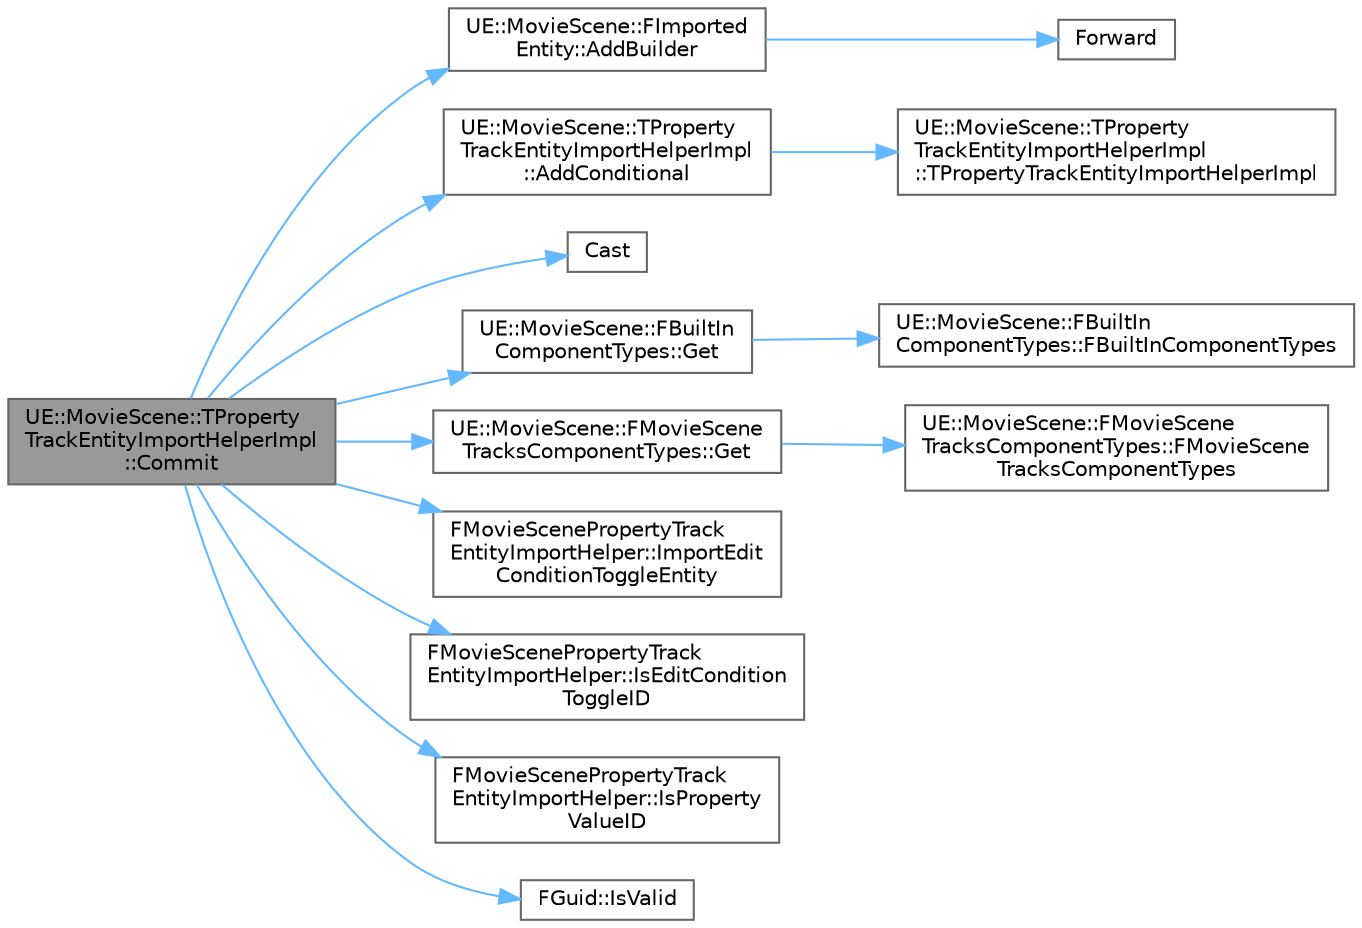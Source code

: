 digraph "UE::MovieScene::TPropertyTrackEntityImportHelperImpl::Commit"
{
 // INTERACTIVE_SVG=YES
 // LATEX_PDF_SIZE
  bgcolor="transparent";
  edge [fontname=Helvetica,fontsize=10,labelfontname=Helvetica,labelfontsize=10];
  node [fontname=Helvetica,fontsize=10,shape=box,height=0.2,width=0.4];
  rankdir="LR";
  Node1 [id="Node000001",label="UE::MovieScene::TProperty\lTrackEntityImportHelperImpl\l::Commit",height=0.2,width=0.4,color="gray40", fillcolor="grey60", style="filled", fontcolor="black",tooltip=" "];
  Node1 -> Node2 [id="edge1_Node000001_Node000002",color="steelblue1",style="solid",tooltip=" "];
  Node2 [id="Node000002",label="UE::MovieScene::FImported\lEntity::AddBuilder",height=0.2,width=0.4,color="grey40", fillcolor="white", style="filled",URL="$df/d60/structUE_1_1MovieScene_1_1FImportedEntity.html#aa4fb8d4fa5e33d37da398587c936fbd8",tooltip=" "];
  Node2 -> Node3 [id="edge2_Node000002_Node000003",color="steelblue1",style="solid",tooltip=" "];
  Node3 [id="Node000003",label="Forward",height=0.2,width=0.4,color="grey40", fillcolor="white", style="filled",URL="$d4/d24/UnrealTemplate_8h.html#a68f280c1d561a8899a1e9e3ea8405d00",tooltip="Forward will cast a reference to an rvalue reference."];
  Node1 -> Node4 [id="edge3_Node000001_Node000004",color="steelblue1",style="solid",tooltip=" "];
  Node4 [id="Node000004",label="UE::MovieScene::TProperty\lTrackEntityImportHelperImpl\l::AddConditional",height=0.2,width=0.4,color="grey40", fillcolor="white", style="filled",URL="$d1/de8/structUE_1_1MovieScene_1_1TPropertyTrackEntityImportHelperImpl.html#a2b5ab916b39e9ab23f8517e70d0dc202",tooltip=" "];
  Node4 -> Node5 [id="edge4_Node000004_Node000005",color="steelblue1",style="solid",tooltip=" "];
  Node5 [id="Node000005",label="UE::MovieScene::TProperty\lTrackEntityImportHelperImpl\l::TPropertyTrackEntityImportHelperImpl",height=0.2,width=0.4,color="grey40", fillcolor="white", style="filled",URL="$d1/de8/structUE_1_1MovieScene_1_1TPropertyTrackEntityImportHelperImpl.html#a3ae67a73f08573b052c4ae92e6a71e79",tooltip=" "];
  Node1 -> Node6 [id="edge5_Node000001_Node000006",color="steelblue1",style="solid",tooltip=" "];
  Node6 [id="Node000006",label="Cast",height=0.2,width=0.4,color="grey40", fillcolor="white", style="filled",URL="$d4/d55/Casts_8h.html#af337187a7ebe36fac35ea41db8a65ba9",tooltip=" "];
  Node1 -> Node7 [id="edge6_Node000001_Node000007",color="steelblue1",style="solid",tooltip=" "];
  Node7 [id="Node000007",label="UE::MovieScene::FBuiltIn\lComponentTypes::Get",height=0.2,width=0.4,color="grey40", fillcolor="white", style="filled",URL="$d9/dc9/structUE_1_1MovieScene_1_1FBuiltInComponentTypes.html#ade08b84ebccd9dea4b822257aed32351",tooltip=" "];
  Node7 -> Node8 [id="edge7_Node000007_Node000008",color="steelblue1",style="solid",tooltip=" "];
  Node8 [id="Node000008",label="UE::MovieScene::FBuiltIn\lComponentTypes::FBuiltInComponentTypes",height=0.2,width=0.4,color="grey40", fillcolor="white", style="filled",URL="$d9/dc9/structUE_1_1MovieScene_1_1FBuiltInComponentTypes.html#af433f06ccb1bd59459db81a9a5048393",tooltip=" "];
  Node1 -> Node9 [id="edge8_Node000001_Node000009",color="steelblue1",style="solid",tooltip=" "];
  Node9 [id="Node000009",label="UE::MovieScene::FMovieScene\lTracksComponentTypes::Get",height=0.2,width=0.4,color="grey40", fillcolor="white", style="filled",URL="$db/dc9/structUE_1_1MovieScene_1_1FMovieSceneTracksComponentTypes.html#a3fdc266f2365bf39d8a1ccf448463ccf",tooltip=" "];
  Node9 -> Node10 [id="edge9_Node000009_Node000010",color="steelblue1",style="solid",tooltip=" "];
  Node10 [id="Node000010",label="UE::MovieScene::FMovieScene\lTracksComponentTypes::FMovieScene\lTracksComponentTypes",height=0.2,width=0.4,color="grey40", fillcolor="white", style="filled",URL="$db/dc9/structUE_1_1MovieScene_1_1FMovieSceneTracksComponentTypes.html#a23253e2da1aadc4cb4e498b81f405c16",tooltip=" "];
  Node1 -> Node11 [id="edge10_Node000001_Node000011",color="steelblue1",style="solid",tooltip=" "];
  Node11 [id="Node000011",label="FMovieScenePropertyTrack\lEntityImportHelper::ImportEdit\lConditionToggleEntity",height=0.2,width=0.4,color="grey40", fillcolor="white", style="filled",URL="$d9/d46/structFMovieScenePropertyTrackEntityImportHelper.html#aea8387f2e2c4e1e262cf97b131f449bc",tooltip=" "];
  Node1 -> Node12 [id="edge11_Node000001_Node000012",color="steelblue1",style="solid",tooltip=" "];
  Node12 [id="Node000012",label="FMovieScenePropertyTrack\lEntityImportHelper::IsEditCondition\lToggleID",height=0.2,width=0.4,color="grey40", fillcolor="white", style="filled",URL="$d9/d46/structFMovieScenePropertyTrackEntityImportHelper.html#a55c6c99c0fac307d1e84ea3bb13deec5",tooltip=" "];
  Node1 -> Node13 [id="edge12_Node000001_Node000013",color="steelblue1",style="solid",tooltip=" "];
  Node13 [id="Node000013",label="FMovieScenePropertyTrack\lEntityImportHelper::IsProperty\lValueID",height=0.2,width=0.4,color="grey40", fillcolor="white", style="filled",URL="$d9/d46/structFMovieScenePropertyTrackEntityImportHelper.html#ab40e835160ae93cfe20fc4871822f84d",tooltip=" "];
  Node1 -> Node14 [id="edge13_Node000001_Node000014",color="steelblue1",style="solid",tooltip=" "];
  Node14 [id="Node000014",label="FGuid::IsValid",height=0.2,width=0.4,color="grey40", fillcolor="white", style="filled",URL="$d8/d29/structFGuid.html#acec214c823edf4d7c9b744a56518880f",tooltip="Checks whether this GUID is valid or not."];
}
